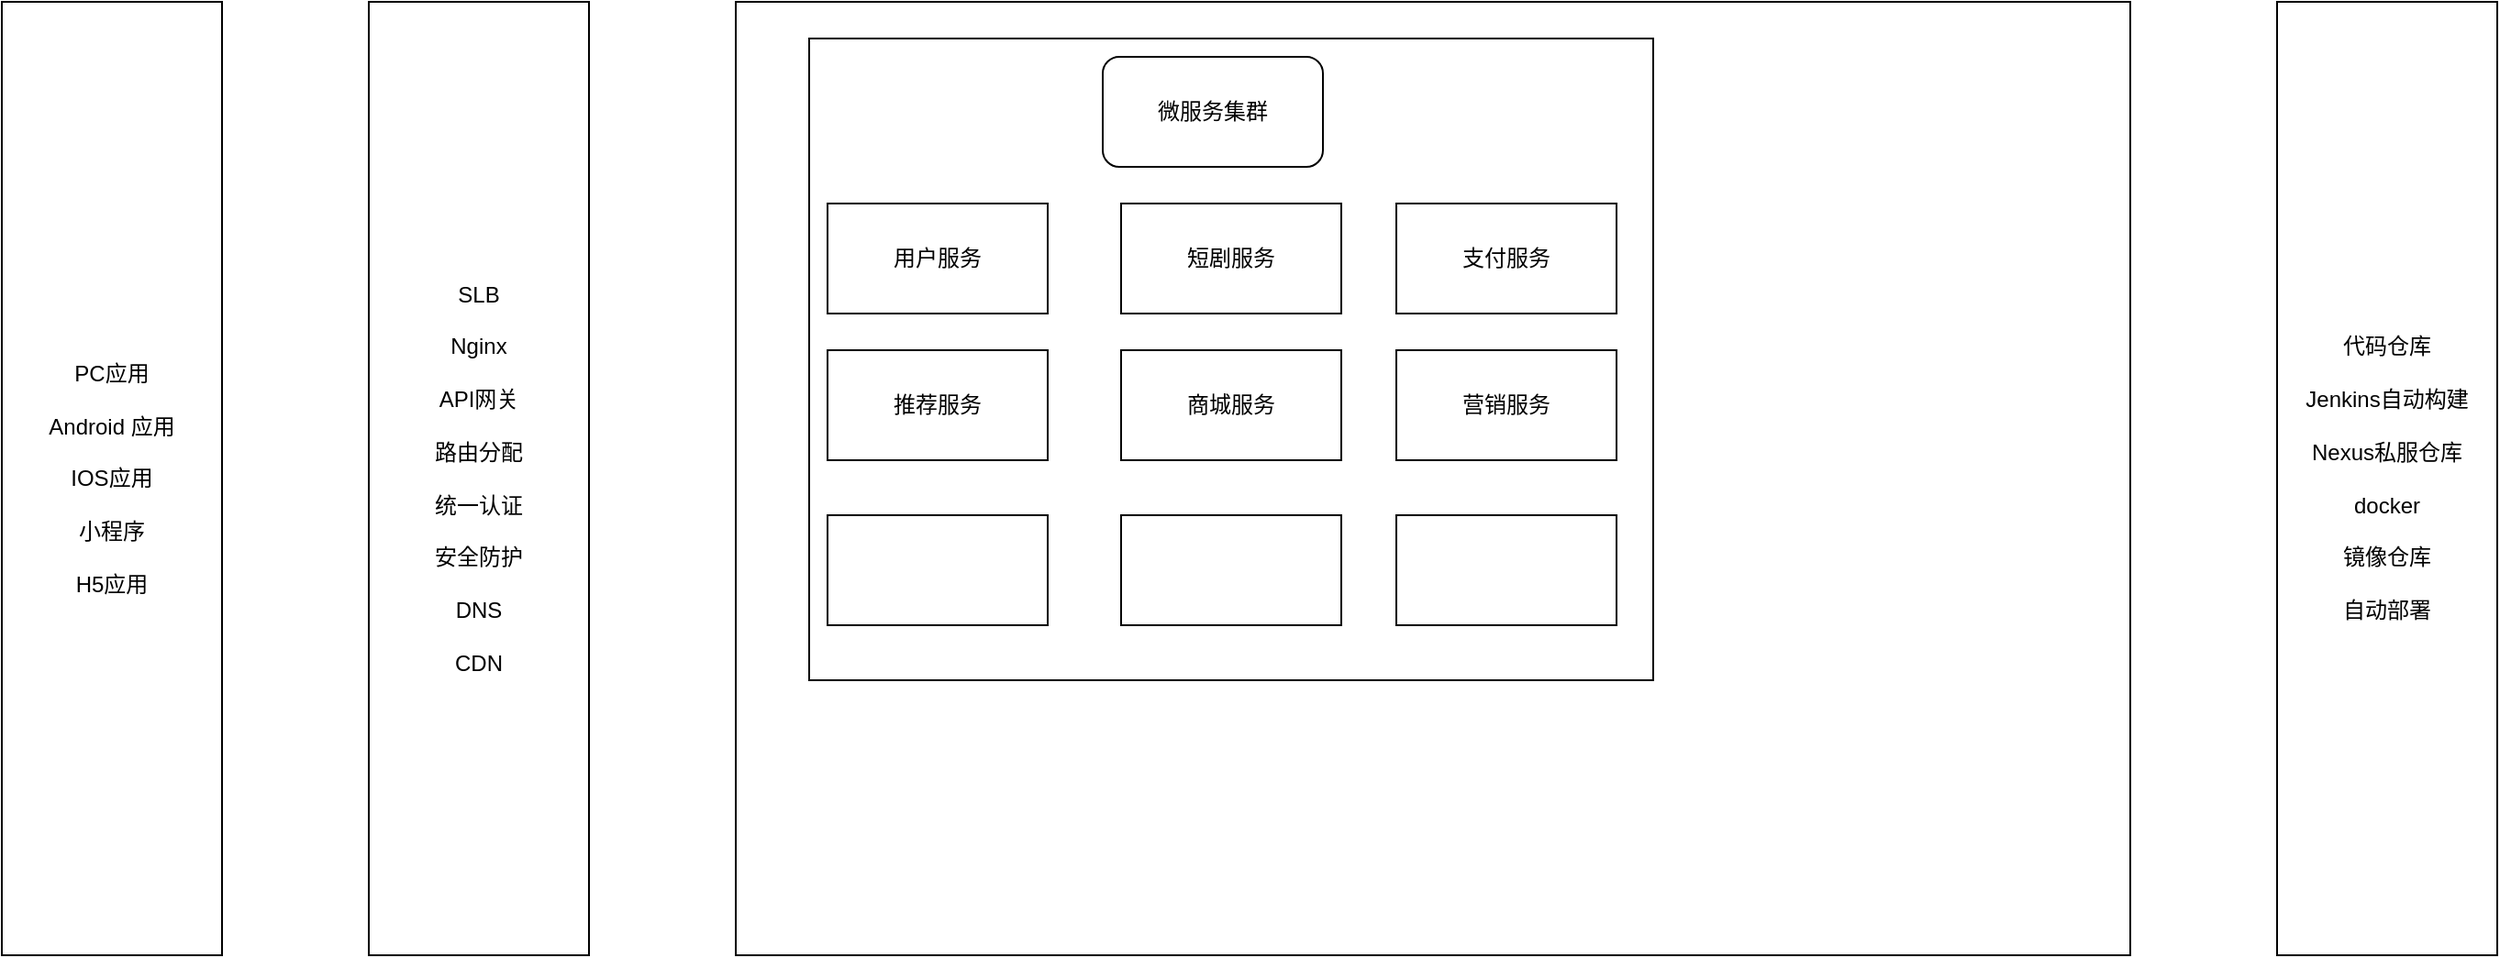 <mxfile version="24.5.4" type="github">
  <diagram name="第 1 页" id="hvREsb8r1cl1gpEjWpVE">
    <mxGraphModel dx="1026" dy="651" grid="1" gridSize="10" guides="1" tooltips="1" connect="1" arrows="1" fold="1" page="1" pageScale="1" pageWidth="827" pageHeight="1169" math="0" shadow="0">
      <root>
        <mxCell id="0" />
        <mxCell id="1" parent="0" />
        <mxCell id="B9XWKBzIaASIvJAbRW1I-8" value="&lt;div&gt;PC应用&lt;/div&gt;&lt;div&gt;&lt;br&gt;&lt;/div&gt;&lt;div&gt;Android 应用&lt;/div&gt;&lt;div&gt;&lt;br&gt;&lt;/div&gt;&lt;div&gt;IOS应用&lt;/div&gt;&lt;div&gt;&lt;br&gt;&lt;/div&gt;&lt;div&gt;小程序&lt;/div&gt;&lt;div&gt;&lt;br&gt;&lt;/div&gt;&lt;div&gt;H5应用&lt;/div&gt;" style="rounded=0;whiteSpace=wrap;html=1;" vertex="1" parent="1">
          <mxGeometry x="160" y="120" width="120" height="520" as="geometry" />
        </mxCell>
        <mxCell id="B9XWKBzIaASIvJAbRW1I-9" value="SLB&lt;div&gt;&lt;br&gt;&lt;/div&gt;&lt;div&gt;Nginx&lt;/div&gt;&lt;div&gt;&lt;br&gt;&lt;/div&gt;&lt;div&gt;API网关&lt;/div&gt;&lt;div&gt;&lt;br&gt;&lt;/div&gt;&lt;div&gt;路由分配&lt;/div&gt;&lt;div&gt;&lt;br&gt;&lt;/div&gt;&lt;div&gt;统一认证&lt;/div&gt;&lt;div&gt;&lt;br&gt;&lt;/div&gt;&lt;div&gt;安全防护&lt;/div&gt;&lt;div&gt;&lt;br&gt;&lt;/div&gt;&lt;div&gt;DNS&lt;/div&gt;&lt;div&gt;&lt;br&gt;&lt;/div&gt;&lt;div&gt;CDN&lt;/div&gt;" style="rounded=0;whiteSpace=wrap;html=1;" vertex="1" parent="1">
          <mxGeometry x="360" y="120" width="120" height="520" as="geometry" />
        </mxCell>
        <mxCell id="B9XWKBzIaASIvJAbRW1I-10" value="" style="rounded=0;whiteSpace=wrap;html=1;" vertex="1" parent="1">
          <mxGeometry x="560" y="120" width="760" height="520" as="geometry" />
        </mxCell>
        <mxCell id="B9XWKBzIaASIvJAbRW1I-11" value="" style="rounded=0;whiteSpace=wrap;html=1;" vertex="1" parent="1">
          <mxGeometry x="600" y="140" width="460" height="350" as="geometry" />
        </mxCell>
        <mxCell id="B9XWKBzIaASIvJAbRW1I-12" value="代码仓库&lt;div&gt;&lt;br&gt;&lt;/div&gt;&lt;div&gt;Jenkins自动构建&lt;/div&gt;&lt;div&gt;&lt;br&gt;&lt;/div&gt;&lt;div&gt;Nexus私服仓库&lt;/div&gt;&lt;div&gt;&lt;br&gt;&lt;/div&gt;&lt;div&gt;docker&lt;/div&gt;&lt;div&gt;&lt;br&gt;&lt;/div&gt;&lt;div&gt;镜像仓库&lt;/div&gt;&lt;div&gt;&lt;br&gt;&lt;/div&gt;&lt;div&gt;自动部署&lt;/div&gt;" style="rounded=0;whiteSpace=wrap;html=1;" vertex="1" parent="1">
          <mxGeometry x="1400" y="120" width="120" height="520" as="geometry" />
        </mxCell>
        <mxCell id="B9XWKBzIaASIvJAbRW1I-13" value="微服务集群" style="rounded=1;whiteSpace=wrap;html=1;" vertex="1" parent="1">
          <mxGeometry x="760" y="150" width="120" height="60" as="geometry" />
        </mxCell>
        <mxCell id="B9XWKBzIaASIvJAbRW1I-14" value="用户服务" style="rounded=0;whiteSpace=wrap;html=1;" vertex="1" parent="1">
          <mxGeometry x="610" y="230" width="120" height="60" as="geometry" />
        </mxCell>
        <mxCell id="B9XWKBzIaASIvJAbRW1I-15" value="短剧服务" style="rounded=0;whiteSpace=wrap;html=1;" vertex="1" parent="1">
          <mxGeometry x="770" y="230" width="120" height="60" as="geometry" />
        </mxCell>
        <mxCell id="B9XWKBzIaASIvJAbRW1I-16" value="支付服务" style="rounded=0;whiteSpace=wrap;html=1;" vertex="1" parent="1">
          <mxGeometry x="920" y="230" width="120" height="60" as="geometry" />
        </mxCell>
        <mxCell id="B9XWKBzIaASIvJAbRW1I-17" value="推荐服务" style="rounded=0;whiteSpace=wrap;html=1;" vertex="1" parent="1">
          <mxGeometry x="610" y="310" width="120" height="60" as="geometry" />
        </mxCell>
        <mxCell id="B9XWKBzIaASIvJAbRW1I-18" value="商城服务" style="rounded=0;whiteSpace=wrap;html=1;" vertex="1" parent="1">
          <mxGeometry x="770" y="310" width="120" height="60" as="geometry" />
        </mxCell>
        <mxCell id="B9XWKBzIaASIvJAbRW1I-19" value="营销服务" style="rounded=0;whiteSpace=wrap;html=1;" vertex="1" parent="1">
          <mxGeometry x="920" y="310" width="120" height="60" as="geometry" />
        </mxCell>
        <mxCell id="B9XWKBzIaASIvJAbRW1I-20" value="" style="rounded=0;whiteSpace=wrap;html=1;" vertex="1" parent="1">
          <mxGeometry x="610" y="400" width="120" height="60" as="geometry" />
        </mxCell>
        <mxCell id="B9XWKBzIaASIvJAbRW1I-21" value="" style="rounded=0;whiteSpace=wrap;html=1;" vertex="1" parent="1">
          <mxGeometry x="770" y="400" width="120" height="60" as="geometry" />
        </mxCell>
        <mxCell id="B9XWKBzIaASIvJAbRW1I-22" value="" style="rounded=0;whiteSpace=wrap;html=1;" vertex="1" parent="1">
          <mxGeometry x="920" y="400" width="120" height="60" as="geometry" />
        </mxCell>
      </root>
    </mxGraphModel>
  </diagram>
</mxfile>
